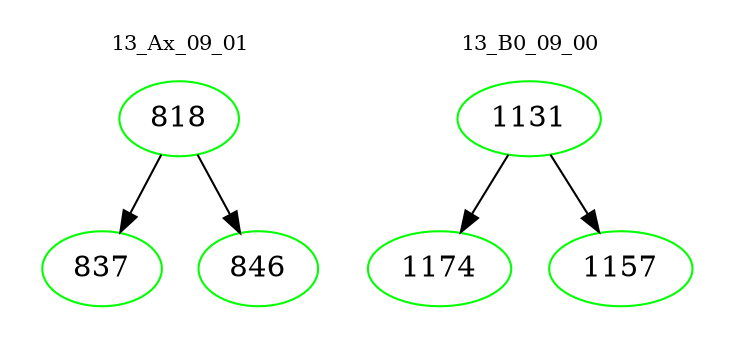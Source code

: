 digraph{
subgraph cluster_0 {
color = white
label = "13_Ax_09_01";
fontsize=10;
T0_818 [label="818", color="green"]
T0_818 -> T0_837 [color="black"]
T0_837 [label="837", color="green"]
T0_818 -> T0_846 [color="black"]
T0_846 [label="846", color="green"]
}
subgraph cluster_1 {
color = white
label = "13_B0_09_00";
fontsize=10;
T1_1131 [label="1131", color="green"]
T1_1131 -> T1_1174 [color="black"]
T1_1174 [label="1174", color="green"]
T1_1131 -> T1_1157 [color="black"]
T1_1157 [label="1157", color="green"]
}
}
